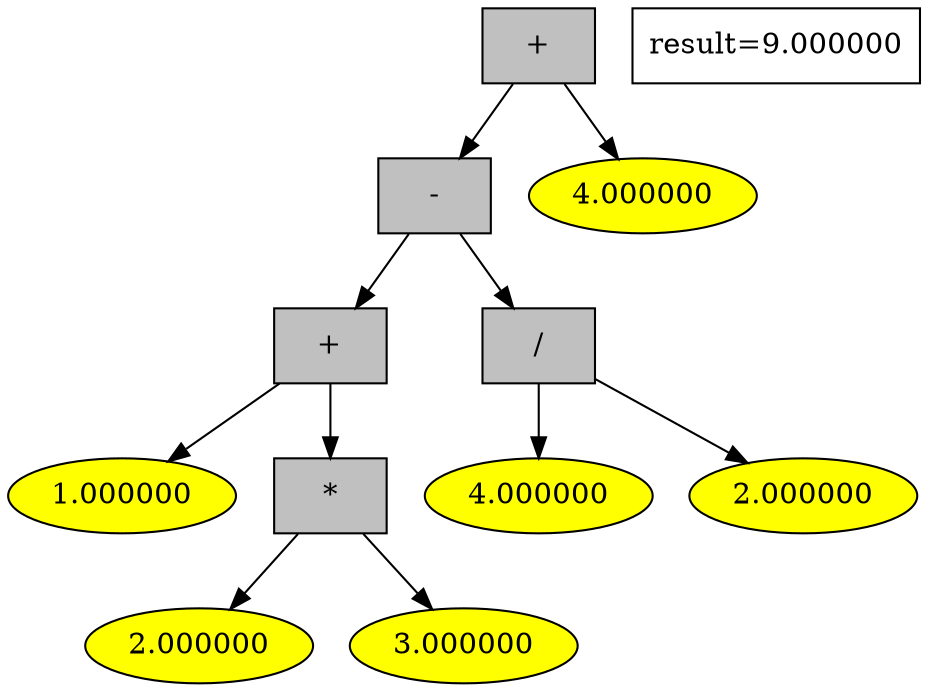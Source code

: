 digraph G {
10 [style = filled, label="+", shape = box, fillcolor="grey"];
10->8;
8 [style = filled, label="-", shape = box, fillcolor="grey"];
8->4;
4 [style = filled, label="+", shape = box, fillcolor="grey"];
4->0;
0 [style = filled, label="1.000000", fillcolor="yellow"];
4->3;
3 [style = filled, label="*", shape = box, fillcolor="grey"];
3->1;
1 [style = filled, label="2.000000", fillcolor="yellow"];
3->2;
2 [style = filled, label="3.000000", fillcolor="yellow"];
8->7;
7 [style = filled, label="/", shape = box, fillcolor="grey"];
7->5;
5 [style = filled, label="4.000000", fillcolor="yellow"];
7->6;
6 [style = filled, label="2.000000", fillcolor="yellow"];
10->9;
9 [style = filled, label="4.000000", fillcolor="yellow"];
"result=9.000000" [shape=box];
}

